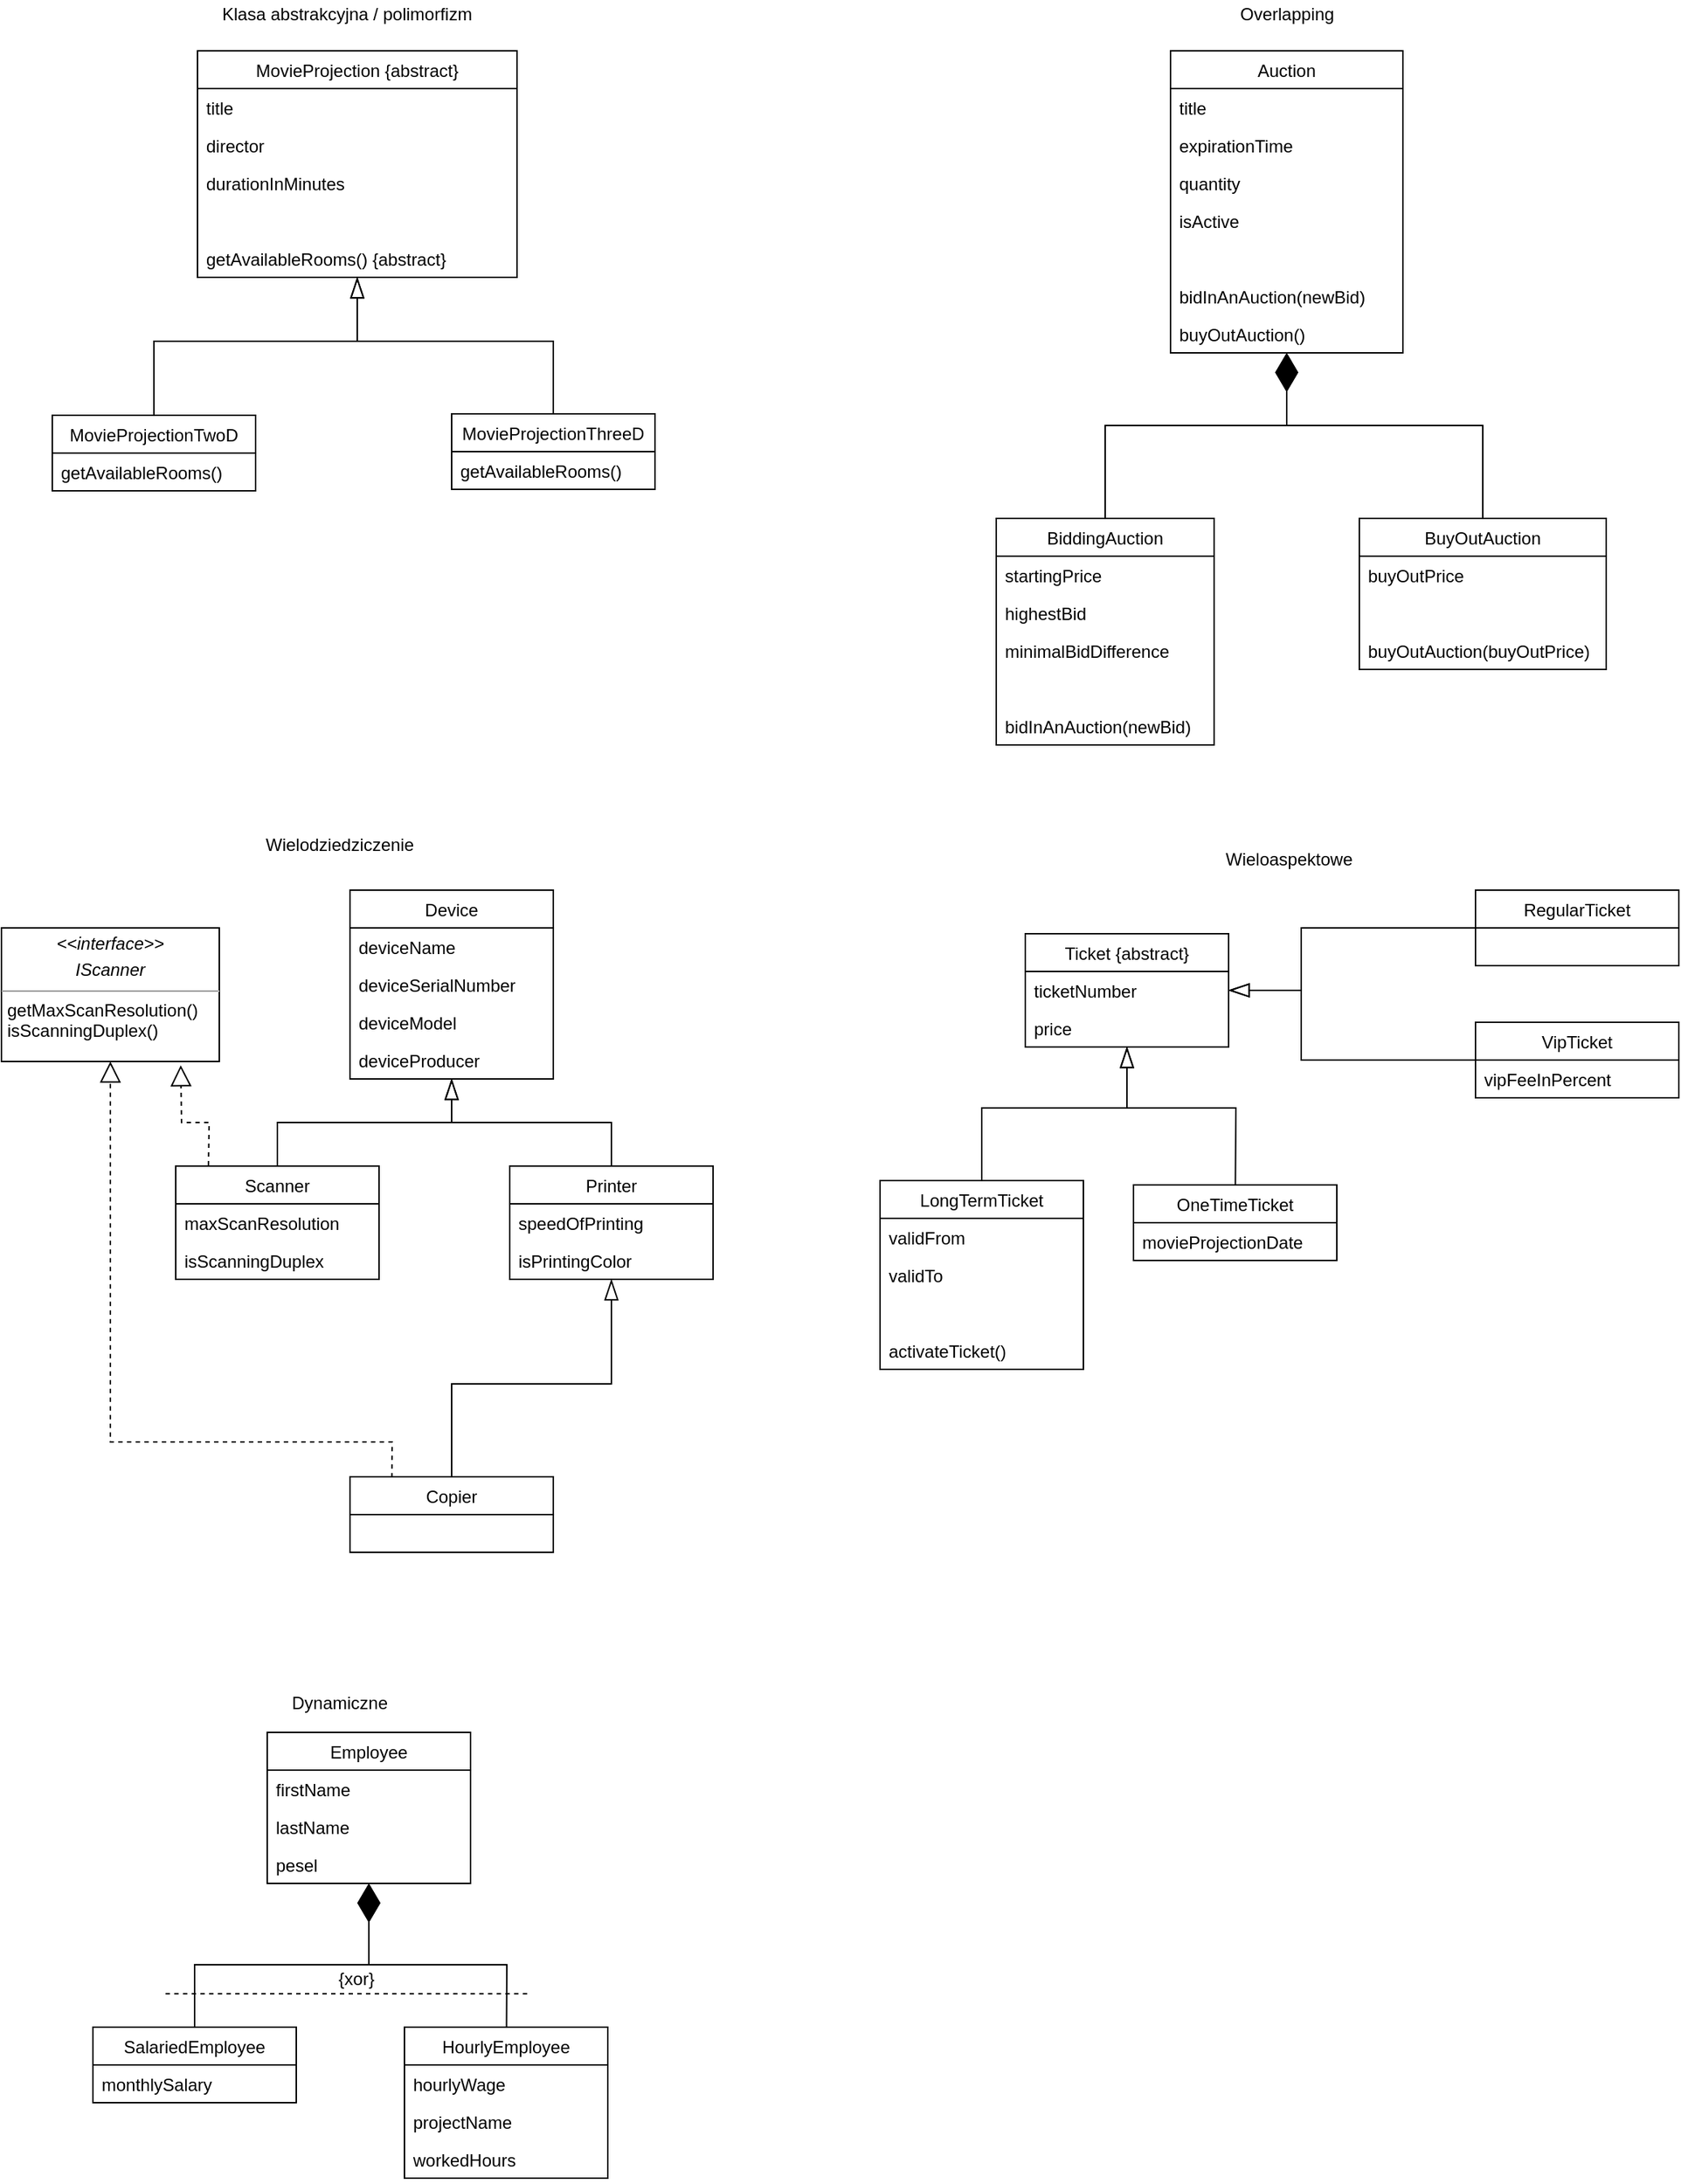<mxfile version="10.6.8" type="device"><diagram id="_5gK9DK8DTzB8ecqYKXr" name="Page-1"><mxGraphModel dx="2057" dy="1255" grid="1" gridSize="10" guides="1" tooltips="1" connect="1" arrows="1" fold="1" page="1" pageScale="1" pageWidth="850" pageHeight="1100" math="0" shadow="0"><root><mxCell id="0"/><mxCell id="1" parent="0"/><mxCell id="uMPEmb-O3gJm-mAXAjh1-1" value="MovieProjection {abstract}" style="swimlane;fontStyle=0;childLayout=stackLayout;horizontal=1;startSize=26;fillColor=none;horizontalStack=0;resizeParent=1;resizeParentMax=0;resizeLast=0;collapsible=1;marginBottom=0;" parent="1" vertex="1"><mxGeometry x="160" y="62" width="220" height="156" as="geometry"/></mxCell><mxCell id="uMPEmb-O3gJm-mAXAjh1-2" value="title" style="text;strokeColor=none;fillColor=none;align=left;verticalAlign=top;spacingLeft=4;spacingRight=4;overflow=hidden;rotatable=0;points=[[0,0.5],[1,0.5]];portConstraint=eastwest;" parent="uMPEmb-O3gJm-mAXAjh1-1" vertex="1"><mxGeometry y="26" width="220" height="26" as="geometry"/></mxCell><mxCell id="uMPEmb-O3gJm-mAXAjh1-3" value="director" style="text;strokeColor=none;fillColor=none;align=left;verticalAlign=top;spacingLeft=4;spacingRight=4;overflow=hidden;rotatable=0;points=[[0,0.5],[1,0.5]];portConstraint=eastwest;" parent="uMPEmb-O3gJm-mAXAjh1-1" vertex="1"><mxGeometry y="52" width="220" height="26" as="geometry"/></mxCell><mxCell id="uMPEmb-O3gJm-mAXAjh1-4" value="durationInMinutes" style="text;strokeColor=none;fillColor=none;align=left;verticalAlign=top;spacingLeft=4;spacingRight=4;overflow=hidden;rotatable=0;points=[[0,0.5],[1,0.5]];portConstraint=eastwest;" parent="uMPEmb-O3gJm-mAXAjh1-1" vertex="1"><mxGeometry y="78" width="220" height="26" as="geometry"/></mxCell><mxCell id="uMPEmb-O3gJm-mAXAjh1-25" value=" " style="text;strokeColor=none;fillColor=none;align=left;verticalAlign=top;spacingLeft=4;spacingRight=4;overflow=hidden;rotatable=0;points=[[0,0.5],[1,0.5]];portConstraint=eastwest;" parent="uMPEmb-O3gJm-mAXAjh1-1" vertex="1"><mxGeometry y="104" width="220" height="26" as="geometry"/></mxCell><mxCell id="uMPEmb-O3gJm-mAXAjh1-13" value="getAvailableRooms() {abstract}" style="text;strokeColor=none;fillColor=none;align=left;verticalAlign=top;spacingLeft=4;spacingRight=4;overflow=hidden;rotatable=0;points=[[0,0.5],[1,0.5]];portConstraint=eastwest;" parent="uMPEmb-O3gJm-mAXAjh1-1" vertex="1"><mxGeometry y="130" width="220" height="26" as="geometry"/></mxCell><mxCell id="uMPEmb-O3gJm-mAXAjh1-5" value="MovieProjectionThreeD" style="swimlane;fontStyle=0;childLayout=stackLayout;horizontal=1;startSize=26;fillColor=none;horizontalStack=0;resizeParent=1;resizeParentMax=0;resizeLast=0;collapsible=1;marginBottom=0;" parent="1" vertex="1"><mxGeometry x="335" y="312" width="140" height="52" as="geometry"/></mxCell><mxCell id="uMPEmb-O3gJm-mAXAjh1-8" value="getAvailableRooms()" style="text;strokeColor=none;fillColor=none;align=left;verticalAlign=top;spacingLeft=4;spacingRight=4;overflow=hidden;rotatable=0;points=[[0,0.5],[1,0.5]];portConstraint=eastwest;" parent="uMPEmb-O3gJm-mAXAjh1-5" vertex="1"><mxGeometry y="26" width="140" height="26" as="geometry"/></mxCell><mxCell id="uMPEmb-O3gJm-mAXAjh1-20" value="MovieProjectionTwoD" style="swimlane;fontStyle=0;childLayout=stackLayout;horizontal=1;startSize=26;fillColor=none;horizontalStack=0;resizeParent=1;resizeParentMax=0;resizeLast=0;collapsible=1;marginBottom=0;" parent="1" vertex="1"><mxGeometry x="60" y="313" width="140" height="52" as="geometry"/></mxCell><mxCell id="uMPEmb-O3gJm-mAXAjh1-23" value="getAvailableRooms()" style="text;strokeColor=none;fillColor=none;align=left;verticalAlign=top;spacingLeft=4;spacingRight=4;overflow=hidden;rotatable=0;points=[[0,0.5],[1,0.5]];portConstraint=eastwest;" parent="uMPEmb-O3gJm-mAXAjh1-20" vertex="1"><mxGeometry y="26" width="140" height="26" as="geometry"/></mxCell><mxCell id="uMPEmb-O3gJm-mAXAjh1-29" value="Auction" style="swimlane;fontStyle=0;childLayout=stackLayout;horizontal=1;startSize=26;fillColor=none;horizontalStack=0;resizeParent=1;resizeParentMax=0;resizeLast=0;collapsible=1;marginBottom=0;" parent="1" vertex="1"><mxGeometry x="830" y="62" width="160" height="208" as="geometry"/></mxCell><mxCell id="uMPEmb-O3gJm-mAXAjh1-30" value="title" style="text;strokeColor=none;fillColor=none;align=left;verticalAlign=top;spacingLeft=4;spacingRight=4;overflow=hidden;rotatable=0;points=[[0,0.5],[1,0.5]];portConstraint=eastwest;" parent="uMPEmb-O3gJm-mAXAjh1-29" vertex="1"><mxGeometry y="26" width="160" height="26" as="geometry"/></mxCell><mxCell id="uMPEmb-O3gJm-mAXAjh1-31" value="expirationTime" style="text;strokeColor=none;fillColor=none;align=left;verticalAlign=top;spacingLeft=4;spacingRight=4;overflow=hidden;rotatable=0;points=[[0,0.5],[1,0.5]];portConstraint=eastwest;" parent="uMPEmb-O3gJm-mAXAjh1-29" vertex="1"><mxGeometry y="52" width="160" height="26" as="geometry"/></mxCell><mxCell id="uMPEmb-O3gJm-mAXAjh1-32" value="quantity" style="text;strokeColor=none;fillColor=none;align=left;verticalAlign=top;spacingLeft=4;spacingRight=4;overflow=hidden;rotatable=0;points=[[0,0.5],[1,0.5]];portConstraint=eastwest;" parent="uMPEmb-O3gJm-mAXAjh1-29" vertex="1"><mxGeometry y="78" width="160" height="26" as="geometry"/></mxCell><mxCell id="uMPEmb-O3gJm-mAXAjh1-33" value="isActive" style="text;strokeColor=none;fillColor=none;align=left;verticalAlign=top;spacingLeft=4;spacingRight=4;overflow=hidden;rotatable=0;points=[[0,0.5],[1,0.5]];portConstraint=eastwest;" parent="uMPEmb-O3gJm-mAXAjh1-29" vertex="1"><mxGeometry y="104" width="160" height="26" as="geometry"/></mxCell><mxCell id="uMPEmb-O3gJm-mAXAjh1-34" value=" " style="text;strokeColor=none;fillColor=none;align=left;verticalAlign=top;spacingLeft=4;spacingRight=4;overflow=hidden;rotatable=0;points=[[0,0.5],[1,0.5]];portConstraint=eastwest;" parent="uMPEmb-O3gJm-mAXAjh1-29" vertex="1"><mxGeometry y="130" width="160" height="26" as="geometry"/></mxCell><mxCell id="uMPEmb-O3gJm-mAXAjh1-35" value="bidInAnAuction(newBid)" style="text;strokeColor=none;fillColor=none;align=left;verticalAlign=top;spacingLeft=4;spacingRight=4;overflow=hidden;rotatable=0;points=[[0,0.5],[1,0.5]];portConstraint=eastwest;" parent="uMPEmb-O3gJm-mAXAjh1-29" vertex="1"><mxGeometry y="156" width="160" height="26" as="geometry"/></mxCell><mxCell id="uMPEmb-O3gJm-mAXAjh1-36" value="buyOutAuction()" style="text;strokeColor=none;fillColor=none;align=left;verticalAlign=top;spacingLeft=4;spacingRight=4;overflow=hidden;rotatable=0;points=[[0,0.5],[1,0.5]];portConstraint=eastwest;" parent="uMPEmb-O3gJm-mAXAjh1-29" vertex="1"><mxGeometry y="182" width="160" height="26" as="geometry"/></mxCell><mxCell id="uMPEmb-O3gJm-mAXAjh1-37" value="" style="endArrow=diamondThin;endFill=1;endSize=24;html=1;rounded=0;" parent="1" source="uMPEmb-O3gJm-mAXAjh1-39" target="uMPEmb-O3gJm-mAXAjh1-36" edge="1"><mxGeometry width="160" relative="1" as="geometry"><mxPoint x="790" y="370" as="sourcePoint"/><mxPoint x="950" y="370" as="targetPoint"/><Array as="points"><mxPoint x="785" y="320"/><mxPoint x="910" y="320"/></Array></mxGeometry></mxCell><mxCell id="uMPEmb-O3gJm-mAXAjh1-38" value="" style="endArrow=diamondThin;endFill=1;endSize=24;html=1;rounded=0;" parent="1" source="uMPEmb-O3gJm-mAXAjh1-43" target="uMPEmb-O3gJm-mAXAjh1-36" edge="1"><mxGeometry width="160" relative="1" as="geometry"><mxPoint x="900" y="400" as="sourcePoint"/><mxPoint x="960" y="330" as="targetPoint"/><Array as="points"><mxPoint x="1045" y="320"/><mxPoint x="910" y="320"/></Array></mxGeometry></mxCell><mxCell id="uMPEmb-O3gJm-mAXAjh1-39" value="BiddingAuction" style="swimlane;fontStyle=0;childLayout=stackLayout;horizontal=1;startSize=26;fillColor=none;horizontalStack=0;resizeParent=1;resizeParentMax=0;resizeLast=0;collapsible=1;marginBottom=0;" parent="1" vertex="1"><mxGeometry x="710" y="384" width="150" height="156" as="geometry"/></mxCell><mxCell id="uMPEmb-O3gJm-mAXAjh1-40" value="startingPrice" style="text;strokeColor=none;fillColor=none;align=left;verticalAlign=top;spacingLeft=4;spacingRight=4;overflow=hidden;rotatable=0;points=[[0,0.5],[1,0.5]];portConstraint=eastwest;" parent="uMPEmb-O3gJm-mAXAjh1-39" vertex="1"><mxGeometry y="26" width="150" height="26" as="geometry"/></mxCell><mxCell id="uMPEmb-O3gJm-mAXAjh1-41" value="highestBid" style="text;strokeColor=none;fillColor=none;align=left;verticalAlign=top;spacingLeft=4;spacingRight=4;overflow=hidden;rotatable=0;points=[[0,0.5],[1,0.5]];portConstraint=eastwest;" parent="uMPEmb-O3gJm-mAXAjh1-39" vertex="1"><mxGeometry y="52" width="150" height="26" as="geometry"/></mxCell><mxCell id="uMPEmb-O3gJm-mAXAjh1-42" value="minimalBidDifference" style="text;strokeColor=none;fillColor=none;align=left;verticalAlign=top;spacingLeft=4;spacingRight=4;overflow=hidden;rotatable=0;points=[[0,0.5],[1,0.5]];portConstraint=eastwest;" parent="uMPEmb-O3gJm-mAXAjh1-39" vertex="1"><mxGeometry y="78" width="150" height="26" as="geometry"/></mxCell><mxCell id="uMPEmb-O3gJm-mAXAjh1-47" value=" " style="text;strokeColor=none;fillColor=none;align=left;verticalAlign=top;spacingLeft=4;spacingRight=4;overflow=hidden;rotatable=0;points=[[0,0.5],[1,0.5]];portConstraint=eastwest;" parent="uMPEmb-O3gJm-mAXAjh1-39" vertex="1"><mxGeometry y="104" width="150" height="26" as="geometry"/></mxCell><mxCell id="uMPEmb-O3gJm-mAXAjh1-48" value="bidInAnAuction(newBid)" style="text;strokeColor=none;fillColor=none;align=left;verticalAlign=top;spacingLeft=4;spacingRight=4;overflow=hidden;rotatable=0;points=[[0,0.5],[1,0.5]];portConstraint=eastwest;" parent="uMPEmb-O3gJm-mAXAjh1-39" vertex="1"><mxGeometry y="130" width="150" height="26" as="geometry"/></mxCell><mxCell id="uMPEmb-O3gJm-mAXAjh1-43" value="BuyOutAuction" style="swimlane;fontStyle=0;childLayout=stackLayout;horizontal=1;startSize=26;fillColor=none;horizontalStack=0;resizeParent=1;resizeParentMax=0;resizeLast=0;collapsible=1;marginBottom=0;" parent="1" vertex="1"><mxGeometry x="960" y="384" width="170" height="104" as="geometry"/></mxCell><mxCell id="uMPEmb-O3gJm-mAXAjh1-44" value="buyOutPrice" style="text;strokeColor=none;fillColor=none;align=left;verticalAlign=top;spacingLeft=4;spacingRight=4;overflow=hidden;rotatable=0;points=[[0,0.5],[1,0.5]];portConstraint=eastwest;" parent="uMPEmb-O3gJm-mAXAjh1-43" vertex="1"><mxGeometry y="26" width="170" height="26" as="geometry"/></mxCell><mxCell id="uMPEmb-O3gJm-mAXAjh1-49" value=" " style="text;strokeColor=none;fillColor=none;align=left;verticalAlign=top;spacingLeft=4;spacingRight=4;overflow=hidden;rotatable=0;points=[[0,0.5],[1,0.5]];portConstraint=eastwest;" parent="uMPEmb-O3gJm-mAXAjh1-43" vertex="1"><mxGeometry y="52" width="170" height="26" as="geometry"/></mxCell><mxCell id="uMPEmb-O3gJm-mAXAjh1-46" value="buyOutAuction(buyOutPrice)" style="text;strokeColor=none;fillColor=none;align=left;verticalAlign=top;spacingLeft=4;spacingRight=4;overflow=hidden;rotatable=0;points=[[0,0.5],[1,0.5]];portConstraint=eastwest;" parent="uMPEmb-O3gJm-mAXAjh1-43" vertex="1"><mxGeometry y="78" width="170" height="26" as="geometry"/></mxCell><mxCell id="uMPEmb-O3gJm-mAXAjh1-50" value="Device" style="swimlane;fontStyle=0;childLayout=stackLayout;horizontal=1;startSize=26;fillColor=none;horizontalStack=0;resizeParent=1;resizeParentMax=0;resizeLast=0;collapsible=1;marginBottom=0;" parent="1" vertex="1"><mxGeometry x="265" y="640" width="140" height="130" as="geometry"/></mxCell><mxCell id="uMPEmb-O3gJm-mAXAjh1-51" value="deviceName" style="text;strokeColor=none;fillColor=none;align=left;verticalAlign=top;spacingLeft=4;spacingRight=4;overflow=hidden;rotatable=0;points=[[0,0.5],[1,0.5]];portConstraint=eastwest;" parent="uMPEmb-O3gJm-mAXAjh1-50" vertex="1"><mxGeometry y="26" width="140" height="26" as="geometry"/></mxCell><mxCell id="uMPEmb-O3gJm-mAXAjh1-52" value="deviceSerialNumber" style="text;strokeColor=none;fillColor=none;align=left;verticalAlign=top;spacingLeft=4;spacingRight=4;overflow=hidden;rotatable=0;points=[[0,0.5],[1,0.5]];portConstraint=eastwest;" parent="uMPEmb-O3gJm-mAXAjh1-50" vertex="1"><mxGeometry y="52" width="140" height="26" as="geometry"/></mxCell><mxCell id="uMPEmb-O3gJm-mAXAjh1-53" value="deviceModel" style="text;strokeColor=none;fillColor=none;align=left;verticalAlign=top;spacingLeft=4;spacingRight=4;overflow=hidden;rotatable=0;points=[[0,0.5],[1,0.5]];portConstraint=eastwest;" parent="uMPEmb-O3gJm-mAXAjh1-50" vertex="1"><mxGeometry y="78" width="140" height="26" as="geometry"/></mxCell><mxCell id="uMPEmb-O3gJm-mAXAjh1-66" value="deviceProducer" style="text;strokeColor=none;fillColor=none;align=left;verticalAlign=top;spacingLeft=4;spacingRight=4;overflow=hidden;rotatable=0;points=[[0,0.5],[1,0.5]];portConstraint=eastwest;" parent="uMPEmb-O3gJm-mAXAjh1-50" vertex="1"><mxGeometry y="104" width="140" height="26" as="geometry"/></mxCell><mxCell id="uMPEmb-O3gJm-mAXAjh1-54" value="Scanner" style="swimlane;fontStyle=0;childLayout=stackLayout;horizontal=1;startSize=26;fillColor=none;horizontalStack=0;resizeParent=1;resizeParentMax=0;resizeLast=0;collapsible=1;marginBottom=0;" parent="1" vertex="1"><mxGeometry x="145" y="830" width="140" height="78" as="geometry"/></mxCell><mxCell id="uMPEmb-O3gJm-mAXAjh1-55" value="maxScanResolution" style="text;strokeColor=none;fillColor=none;align=left;verticalAlign=top;spacingLeft=4;spacingRight=4;overflow=hidden;rotatable=0;points=[[0,0.5],[1,0.5]];portConstraint=eastwest;" parent="uMPEmb-O3gJm-mAXAjh1-54" vertex="1"><mxGeometry y="26" width="140" height="26" as="geometry"/></mxCell><mxCell id="uMPEmb-O3gJm-mAXAjh1-56" value="isScanningDuplex" style="text;strokeColor=none;fillColor=none;align=left;verticalAlign=top;spacingLeft=4;spacingRight=4;overflow=hidden;rotatable=0;points=[[0,0.5],[1,0.5]];portConstraint=eastwest;" parent="uMPEmb-O3gJm-mAXAjh1-54" vertex="1"><mxGeometry y="52" width="140" height="26" as="geometry"/></mxCell><mxCell id="uMPEmb-O3gJm-mAXAjh1-58" value="Printer" style="swimlane;fontStyle=0;childLayout=stackLayout;horizontal=1;startSize=26;fillColor=none;horizontalStack=0;resizeParent=1;resizeParentMax=0;resizeLast=0;collapsible=1;marginBottom=0;" parent="1" vertex="1"><mxGeometry x="375" y="830" width="140" height="78" as="geometry"/></mxCell><mxCell id="uMPEmb-O3gJm-mAXAjh1-59" value="speedOfPrinting" style="text;strokeColor=none;fillColor=none;align=left;verticalAlign=top;spacingLeft=4;spacingRight=4;overflow=hidden;rotatable=0;points=[[0,0.5],[1,0.5]];portConstraint=eastwest;" parent="uMPEmb-O3gJm-mAXAjh1-58" vertex="1"><mxGeometry y="26" width="140" height="26" as="geometry"/></mxCell><mxCell id="uMPEmb-O3gJm-mAXAjh1-60" value="isPrintingColor" style="text;strokeColor=none;fillColor=none;align=left;verticalAlign=top;spacingLeft=4;spacingRight=4;overflow=hidden;rotatable=0;points=[[0,0.5],[1,0.5]];portConstraint=eastwest;" parent="uMPEmb-O3gJm-mAXAjh1-58" vertex="1"><mxGeometry y="52" width="140" height="26" as="geometry"/></mxCell><mxCell id="uMPEmb-O3gJm-mAXAjh1-62" value="Copier" style="swimlane;fontStyle=0;childLayout=stackLayout;horizontal=1;startSize=26;fillColor=none;horizontalStack=0;resizeParent=1;resizeParentMax=0;resizeLast=0;collapsible=1;marginBottom=0;" parent="1" vertex="1"><mxGeometry x="265" y="1044" width="140" height="52" as="geometry"/></mxCell><mxCell id="uMPEmb-O3gJm-mAXAjh1-68" value="" style="endArrow=blockThin;endFill=0;endSize=12;html=1;rounded=0;" parent="1" source="uMPEmb-O3gJm-mAXAjh1-54" target="uMPEmb-O3gJm-mAXAjh1-66" edge="1"><mxGeometry width="160" relative="1" as="geometry"><mxPoint x="145" y="810" as="sourcePoint"/><mxPoint x="305" y="810" as="targetPoint"/><Array as="points"><mxPoint x="215" y="800"/><mxPoint x="335" y="800"/></Array></mxGeometry></mxCell><mxCell id="uMPEmb-O3gJm-mAXAjh1-69" value="" style="endArrow=blockThin;endFill=0;endSize=12;html=1;rounded=0;" parent="1" source="uMPEmb-O3gJm-mAXAjh1-58" target="uMPEmb-O3gJm-mAXAjh1-66" edge="1"><mxGeometry width="160" relative="1" as="geometry"><mxPoint x="266.786" y="840" as="sourcePoint"/><mxPoint x="331.071" y="780.0" as="targetPoint"/><Array as="points"><mxPoint x="445" y="800"/><mxPoint x="335" y="800"/></Array></mxGeometry></mxCell><mxCell id="uMPEmb-O3gJm-mAXAjh1-70" value="" style="endArrow=blockThin;endFill=0;endSize=12;html=1;rounded=0;" parent="1" source="uMPEmb-O3gJm-mAXAjh1-5" target="uMPEmb-O3gJm-mAXAjh1-13" edge="1"><mxGeometry width="160" relative="1" as="geometry"><mxPoint x="390" y="433" as="sourcePoint"/><mxPoint x="280" y="373.0" as="targetPoint"/><Array as="points"><mxPoint x="405" y="262"/><mxPoint x="270" y="262"/></Array></mxGeometry></mxCell><mxCell id="uMPEmb-O3gJm-mAXAjh1-71" value="" style="endArrow=blockThin;endFill=0;endSize=12;html=1;rounded=0;" parent="1" source="uMPEmb-O3gJm-mAXAjh1-20" target="uMPEmb-O3gJm-mAXAjh1-13" edge="1"><mxGeometry width="160" relative="1" as="geometry"><mxPoint x="415" y="322" as="sourcePoint"/><mxPoint x="280.228" y="228" as="targetPoint"/><Array as="points"><mxPoint x="130" y="262"/><mxPoint x="270" y="262"/></Array></mxGeometry></mxCell><mxCell id="uMPEmb-O3gJm-mAXAjh1-72" value="&lt;p style=&quot;margin: 0px ; margin-top: 4px ; text-align: center&quot;&gt;&lt;i&gt;&amp;lt;&amp;lt;interface&amp;gt;&amp;gt;&lt;/i&gt;&lt;/p&gt;&lt;p style=&quot;margin: 0px ; margin-top: 4px ; text-align: center&quot;&gt;&lt;i&gt;IScanner&lt;/i&gt;&lt;/p&gt;&lt;hr size=&quot;1&quot;&gt;&lt;p style=&quot;margin: 0px ; margin-left: 4px&quot;&gt;getMaxScanResolution()&lt;br&gt;isScanningDuplex()&lt;/p&gt;" style="verticalAlign=top;align=left;overflow=fill;fontSize=12;fontFamily=Helvetica;html=1;" parent="1" vertex="1"><mxGeometry x="25" y="666" width="150" height="92" as="geometry"/></mxCell><mxCell id="uMPEmb-O3gJm-mAXAjh1-73" value="" style="endArrow=blockThin;endFill=0;endSize=12;html=1;rounded=0;" parent="1" source="uMPEmb-O3gJm-mAXAjh1-62" target="uMPEmb-O3gJm-mAXAjh1-60" edge="1"><mxGeometry width="160" relative="1" as="geometry"><mxPoint x="765" y="980" as="sourcePoint"/><mxPoint x="655" y="920" as="targetPoint"/><Array as="points"><mxPoint x="335" y="980"/><mxPoint x="445" y="980"/></Array></mxGeometry></mxCell><mxCell id="uMPEmb-O3gJm-mAXAjh1-74" value="" style="endArrow=block;dashed=1;endFill=0;endSize=12;html=1;rounded=0;exitX=0.206;exitY=0.008;exitDx=0;exitDy=0;exitPerimeter=0;" parent="1" source="uMPEmb-O3gJm-mAXAjh1-62" target="uMPEmb-O3gJm-mAXAjh1-72" edge="1"><mxGeometry width="160" relative="1" as="geometry"><mxPoint x="55" y="1210" as="sourcePoint"/><mxPoint x="215" y="1210" as="targetPoint"/><Array as="points"><mxPoint x="294" y="1020"/><mxPoint x="100" y="1020"/></Array></mxGeometry></mxCell><mxCell id="uMPEmb-O3gJm-mAXAjh1-75" value="" style="endArrow=block;dashed=1;endFill=0;endSize=12;html=1;rounded=0;exitX=0.161;exitY=-0.006;exitDx=0;exitDy=0;exitPerimeter=0;entryX=0.823;entryY=1.028;entryDx=0;entryDy=0;entryPerimeter=0;" parent="1" source="uMPEmb-O3gJm-mAXAjh1-54" target="uMPEmb-O3gJm-mAXAjh1-72" edge="1"><mxGeometry width="160" relative="1" as="geometry"><mxPoint x="275" y="1106" as="sourcePoint"/><mxPoint x="40" y="964" as="targetPoint"/><Array as="points"><mxPoint x="168" y="800"/><mxPoint x="149" y="800"/></Array></mxGeometry></mxCell><mxCell id="uMPEmb-O3gJm-mAXAjh1-76" value="Employee" style="swimlane;fontStyle=0;childLayout=stackLayout;horizontal=1;startSize=26;fillColor=none;horizontalStack=0;resizeParent=1;resizeParentMax=0;resizeLast=0;collapsible=1;marginBottom=0;" parent="1" vertex="1"><mxGeometry x="208" y="1220" width="140" height="104" as="geometry"/></mxCell><mxCell id="uMPEmb-O3gJm-mAXAjh1-77" value="firstName" style="text;strokeColor=none;fillColor=none;align=left;verticalAlign=top;spacingLeft=4;spacingRight=4;overflow=hidden;rotatable=0;points=[[0,0.5],[1,0.5]];portConstraint=eastwest;" parent="uMPEmb-O3gJm-mAXAjh1-76" vertex="1"><mxGeometry y="26" width="140" height="26" as="geometry"/></mxCell><mxCell id="uMPEmb-O3gJm-mAXAjh1-78" value="lastName" style="text;strokeColor=none;fillColor=none;align=left;verticalAlign=top;spacingLeft=4;spacingRight=4;overflow=hidden;rotatable=0;points=[[0,0.5],[1,0.5]];portConstraint=eastwest;" parent="uMPEmb-O3gJm-mAXAjh1-76" vertex="1"><mxGeometry y="52" width="140" height="26" as="geometry"/></mxCell><mxCell id="uMPEmb-O3gJm-mAXAjh1-79" value="pesel" style="text;strokeColor=none;fillColor=none;align=left;verticalAlign=top;spacingLeft=4;spacingRight=4;overflow=hidden;rotatable=0;points=[[0,0.5],[1,0.5]];portConstraint=eastwest;" parent="uMPEmb-O3gJm-mAXAjh1-76" vertex="1"><mxGeometry y="78" width="140" height="26" as="geometry"/></mxCell><mxCell id="uMPEmb-O3gJm-mAXAjh1-80" value="HourlyEmployee" style="swimlane;fontStyle=0;childLayout=stackLayout;horizontal=1;startSize=26;fillColor=none;horizontalStack=0;resizeParent=1;resizeParentMax=0;resizeLast=0;collapsible=1;marginBottom=0;" parent="1" vertex="1"><mxGeometry x="302.5" y="1423" width="140" height="104" as="geometry"/></mxCell><mxCell id="uMPEmb-O3gJm-mAXAjh1-81" value="hourlyWage" style="text;strokeColor=none;fillColor=none;align=left;verticalAlign=top;spacingLeft=4;spacingRight=4;overflow=hidden;rotatable=0;points=[[0,0.5],[1,0.5]];portConstraint=eastwest;" parent="uMPEmb-O3gJm-mAXAjh1-80" vertex="1"><mxGeometry y="26" width="140" height="26" as="geometry"/></mxCell><mxCell id="uMPEmb-O3gJm-mAXAjh1-82" value="projectName" style="text;strokeColor=none;fillColor=none;align=left;verticalAlign=top;spacingLeft=4;spacingRight=4;overflow=hidden;rotatable=0;points=[[0,0.5],[1,0.5]];portConstraint=eastwest;" parent="uMPEmb-O3gJm-mAXAjh1-80" vertex="1"><mxGeometry y="52" width="140" height="26" as="geometry"/></mxCell><mxCell id="uMPEmb-O3gJm-mAXAjh1-83" value="workedHours" style="text;strokeColor=none;fillColor=none;align=left;verticalAlign=top;spacingLeft=4;spacingRight=4;overflow=hidden;rotatable=0;points=[[0,0.5],[1,0.5]];portConstraint=eastwest;" parent="uMPEmb-O3gJm-mAXAjh1-80" vertex="1"><mxGeometry y="78" width="140" height="26" as="geometry"/></mxCell><mxCell id="uMPEmb-O3gJm-mAXAjh1-84" value="SalariedEmployee" style="swimlane;fontStyle=0;childLayout=stackLayout;horizontal=1;startSize=26;fillColor=none;horizontalStack=0;resizeParent=1;resizeParentMax=0;resizeLast=0;collapsible=1;marginBottom=0;" parent="1" vertex="1"><mxGeometry x="88" y="1423" width="140" height="52" as="geometry"/></mxCell><mxCell id="uMPEmb-O3gJm-mAXAjh1-85" value="monthlySalary" style="text;strokeColor=none;fillColor=none;align=left;verticalAlign=top;spacingLeft=4;spacingRight=4;overflow=hidden;rotatable=0;points=[[0,0.5],[1,0.5]];portConstraint=eastwest;" parent="uMPEmb-O3gJm-mAXAjh1-84" vertex="1"><mxGeometry y="26" width="140" height="26" as="geometry"/></mxCell><mxCell id="uMPEmb-O3gJm-mAXAjh1-88" value="" style="endArrow=diamondThin;endFill=1;endSize=24;html=1;rounded=0;" parent="1" source="uMPEmb-O3gJm-mAXAjh1-84" target="uMPEmb-O3gJm-mAXAjh1-76" edge="1"><mxGeometry width="160" relative="1" as="geometry"><mxPoint x="165.5" y="1467" as="sourcePoint"/><mxPoint x="290.5" y="1353" as="targetPoint"/><Array as="points"><mxPoint x="158" y="1380"/><mxPoint x="278" y="1380"/></Array></mxGeometry></mxCell><mxCell id="uMPEmb-O3gJm-mAXAjh1-89" value="" style="endArrow=diamondThin;endFill=1;endSize=24;html=1;rounded=0;" parent="1" source="uMPEmb-O3gJm-mAXAjh1-80" target="uMPEmb-O3gJm-mAXAjh1-76" edge="1"><mxGeometry width="160" relative="1" as="geometry"><mxPoint x="161.125" y="1459" as="sourcePoint"/><mxPoint x="292.962" y="1334" as="targetPoint"/><Array as="points"><mxPoint x="373" y="1380"/><mxPoint x="278" y="1380"/></Array></mxGeometry></mxCell><mxCell id="uMPEmb-O3gJm-mAXAjh1-92" value="" style="endArrow=none;startArrow=none;endFill=0;startFill=0;html=1;dashed=1;" parent="1" edge="1"><mxGeometry width="160" relative="1" as="geometry"><mxPoint x="138" y="1400" as="sourcePoint"/><mxPoint x="388" y="1400" as="targetPoint"/></mxGeometry></mxCell><mxCell id="uMPEmb-O3gJm-mAXAjh1-93" value="{xor}" style="text;html=1;resizable=0;points=[];align=center;verticalAlign=middle;labelBackgroundColor=#ffffff;" parent="uMPEmb-O3gJm-mAXAjh1-92" vertex="1" connectable="0"><mxGeometry x="0.135" relative="1" as="geometry"><mxPoint x="-11.5" y="-10" as="offset"/></mxGeometry></mxCell><mxCell id="uMPEmb-O3gJm-mAXAjh1-94" value="Ticket {abstract}" style="swimlane;fontStyle=0;childLayout=stackLayout;horizontal=1;startSize=26;fillColor=none;horizontalStack=0;resizeParent=1;resizeParentMax=0;resizeLast=0;collapsible=1;marginBottom=0;" parent="1" vertex="1"><mxGeometry x="730" y="670" width="140" height="78" as="geometry"/></mxCell><mxCell id="uMPEmb-O3gJm-mAXAjh1-95" value="ticketNumber" style="text;strokeColor=none;fillColor=none;align=left;verticalAlign=top;spacingLeft=4;spacingRight=4;overflow=hidden;rotatable=0;points=[[0,0.5],[1,0.5]];portConstraint=eastwest;" parent="uMPEmb-O3gJm-mAXAjh1-94" vertex="1"><mxGeometry y="26" width="140" height="26" as="geometry"/></mxCell><mxCell id="uMPEmb-O3gJm-mAXAjh1-96" value="price" style="text;strokeColor=none;fillColor=none;align=left;verticalAlign=top;spacingLeft=4;spacingRight=4;overflow=hidden;rotatable=0;points=[[0,0.5],[1,0.5]];portConstraint=eastwest;" parent="uMPEmb-O3gJm-mAXAjh1-94" vertex="1"><mxGeometry y="52" width="140" height="26" as="geometry"/></mxCell><mxCell id="uMPEmb-O3gJm-mAXAjh1-98" value="RegularTicket" style="swimlane;fontStyle=0;childLayout=stackLayout;horizontal=1;startSize=26;fillColor=none;horizontalStack=0;resizeParent=1;resizeParentMax=0;resizeLast=0;collapsible=1;marginBottom=0;" parent="1" vertex="1"><mxGeometry x="1040" y="640" width="140" height="52" as="geometry"/></mxCell><mxCell id="uMPEmb-O3gJm-mAXAjh1-102" value="VipTicket" style="swimlane;fontStyle=0;childLayout=stackLayout;horizontal=1;startSize=26;fillColor=none;horizontalStack=0;resizeParent=1;resizeParentMax=0;resizeLast=0;collapsible=1;marginBottom=0;" parent="1" vertex="1"><mxGeometry x="1040" y="731" width="140" height="52" as="geometry"/></mxCell><mxCell id="uMPEmb-O3gJm-mAXAjh1-104" value="vipFeeInPercent" style="text;strokeColor=none;fillColor=none;align=left;verticalAlign=top;spacingLeft=4;spacingRight=4;overflow=hidden;rotatable=0;points=[[0,0.5],[1,0.5]];portConstraint=eastwest;" parent="uMPEmb-O3gJm-mAXAjh1-102" vertex="1"><mxGeometry y="26" width="140" height="26" as="geometry"/></mxCell><mxCell id="uMPEmb-O3gJm-mAXAjh1-106" value="LongTermTicket" style="swimlane;fontStyle=0;childLayout=stackLayout;horizontal=1;startSize=26;fillColor=none;horizontalStack=0;resizeParent=1;resizeParentMax=0;resizeLast=0;collapsible=1;marginBottom=0;" parent="1" vertex="1"><mxGeometry x="630" y="840" width="140" height="130" as="geometry"/></mxCell><mxCell id="uMPEmb-O3gJm-mAXAjh1-107" value="validFrom" style="text;strokeColor=none;fillColor=none;align=left;verticalAlign=top;spacingLeft=4;spacingRight=4;overflow=hidden;rotatable=0;points=[[0,0.5],[1,0.5]];portConstraint=eastwest;" parent="uMPEmb-O3gJm-mAXAjh1-106" vertex="1"><mxGeometry y="26" width="140" height="26" as="geometry"/></mxCell><mxCell id="uMPEmb-O3gJm-mAXAjh1-108" value="validTo" style="text;strokeColor=none;fillColor=none;align=left;verticalAlign=top;spacingLeft=4;spacingRight=4;overflow=hidden;rotatable=0;points=[[0,0.5],[1,0.5]];portConstraint=eastwest;" parent="uMPEmb-O3gJm-mAXAjh1-106" vertex="1"><mxGeometry y="52" width="140" height="26" as="geometry"/></mxCell><mxCell id="uMPEmb-O3gJm-mAXAjh1-109" value=" &#10;" style="text;strokeColor=none;fillColor=none;align=left;verticalAlign=top;spacingLeft=4;spacingRight=4;overflow=hidden;rotatable=0;points=[[0,0.5],[1,0.5]];portConstraint=eastwest;" parent="uMPEmb-O3gJm-mAXAjh1-106" vertex="1"><mxGeometry y="78" width="140" height="26" as="geometry"/></mxCell><mxCell id="DUaBcpWX5tCp3MWrOoVG-1" value="activateTicket()&#10;" style="text;strokeColor=none;fillColor=none;align=left;verticalAlign=top;spacingLeft=4;spacingRight=4;overflow=hidden;rotatable=0;points=[[0,0.5],[1,0.5]];portConstraint=eastwest;" vertex="1" parent="uMPEmb-O3gJm-mAXAjh1-106"><mxGeometry y="104" width="140" height="26" as="geometry"/></mxCell><mxCell id="uMPEmb-O3gJm-mAXAjh1-110" value="OneTimeTicket" style="swimlane;fontStyle=0;childLayout=stackLayout;horizontal=1;startSize=26;fillColor=none;horizontalStack=0;resizeParent=1;resizeParentMax=0;resizeLast=0;collapsible=1;marginBottom=0;" parent="1" vertex="1"><mxGeometry x="804.5" y="843" width="140" height="52" as="geometry"/></mxCell><mxCell id="uMPEmb-O3gJm-mAXAjh1-111" value="movieProjectionDate" style="text;strokeColor=none;fillColor=none;align=left;verticalAlign=top;spacingLeft=4;spacingRight=4;overflow=hidden;rotatable=0;points=[[0,0.5],[1,0.5]];portConstraint=eastwest;" parent="uMPEmb-O3gJm-mAXAjh1-110" vertex="1"><mxGeometry y="26" width="140" height="26" as="geometry"/></mxCell><mxCell id="uMPEmb-O3gJm-mAXAjh1-115" value="" style="endArrow=blockThin;endFill=0;endSize=12;html=1;rounded=0;" parent="1" source="uMPEmb-O3gJm-mAXAjh1-98" target="uMPEmb-O3gJm-mAXAjh1-94" edge="1"><mxGeometry width="160" relative="1" as="geometry"><mxPoint x="985" y="550" as="sourcePoint"/><mxPoint x="1095" y="414" as="targetPoint"/><Array as="points"><mxPoint x="920" y="666"/><mxPoint x="920" y="709"/></Array></mxGeometry></mxCell><mxCell id="uMPEmb-O3gJm-mAXAjh1-116" value="" style="endArrow=blockThin;endFill=0;endSize=12;html=1;rounded=0;" parent="1" source="uMPEmb-O3gJm-mAXAjh1-102" target="uMPEmb-O3gJm-mAXAjh1-94" edge="1"><mxGeometry width="160" relative="1" as="geometry"><mxPoint x="1050" y="671" as="sourcePoint"/><mxPoint x="880" y="703.833" as="targetPoint"/><Array as="points"><mxPoint x="920" y="757"/><mxPoint x="920" y="709"/></Array></mxGeometry></mxCell><mxCell id="uMPEmb-O3gJm-mAXAjh1-117" value="" style="endArrow=blockThin;endFill=0;endSize=12;html=1;rounded=0;" parent="1" source="uMPEmb-O3gJm-mAXAjh1-106" target="uMPEmb-O3gJm-mAXAjh1-94" edge="1"><mxGeometry width="160" relative="1" as="geometry"><mxPoint x="950" y="828" as="sourcePoint"/><mxPoint x="780" y="780" as="targetPoint"/><Array as="points"><mxPoint x="700" y="790"/><mxPoint x="800" y="790"/></Array></mxGeometry></mxCell><mxCell id="uMPEmb-O3gJm-mAXAjh1-118" value="" style="endArrow=blockThin;endFill=0;endSize=12;html=1;rounded=0;" parent="1" source="uMPEmb-O3gJm-mAXAjh1-110" target="uMPEmb-O3gJm-mAXAjh1-94" edge="1"><mxGeometry width="160" relative="1" as="geometry"><mxPoint x="760.98" y="850" as="sourcePoint"/><mxPoint x="795" y="672" as="targetPoint"/><Array as="points"><mxPoint x="875" y="790"/><mxPoint x="800" y="790"/></Array></mxGeometry></mxCell><mxCell id="DUaBcpWX5tCp3MWrOoVG-2" value="Klasa abstrakcyjna / polimorfizm" style="text;html=1;resizable=0;points=[];autosize=1;align=left;verticalAlign=top;spacingTop=-4;" vertex="1" parent="1"><mxGeometry x="175" y="27" width="190" height="20" as="geometry"/></mxCell><mxCell id="DUaBcpWX5tCp3MWrOoVG-3" value="Overlapping" style="text;html=1;resizable=0;points=[];autosize=1;align=left;verticalAlign=top;spacingTop=-4;" vertex="1" parent="1"><mxGeometry x="875.5" y="27" width="80" height="20" as="geometry"/></mxCell><mxCell id="DUaBcpWX5tCp3MWrOoVG-4" value="Wielodziedziczenie" style="text;html=1;resizable=0;points=[];autosize=1;align=left;verticalAlign=top;spacingTop=-4;" vertex="1" parent="1"><mxGeometry x="205" y="599" width="120" height="20" as="geometry"/></mxCell><mxCell id="DUaBcpWX5tCp3MWrOoVG-5" value="Wieloaspektowe" style="text;html=1;resizable=0;points=[];autosize=1;align=left;verticalAlign=top;spacingTop=-4;" vertex="1" parent="1"><mxGeometry x="865.5" y="609" width="100" height="20" as="geometry"/></mxCell><mxCell id="DUaBcpWX5tCp3MWrOoVG-6" value="Dynamiczne" style="text;html=1;resizable=0;points=[];autosize=1;align=left;verticalAlign=top;spacingTop=-4;" vertex="1" parent="1"><mxGeometry x="222.5" y="1190" width="80" height="20" as="geometry"/></mxCell></root></mxGraphModel></diagram></mxfile>